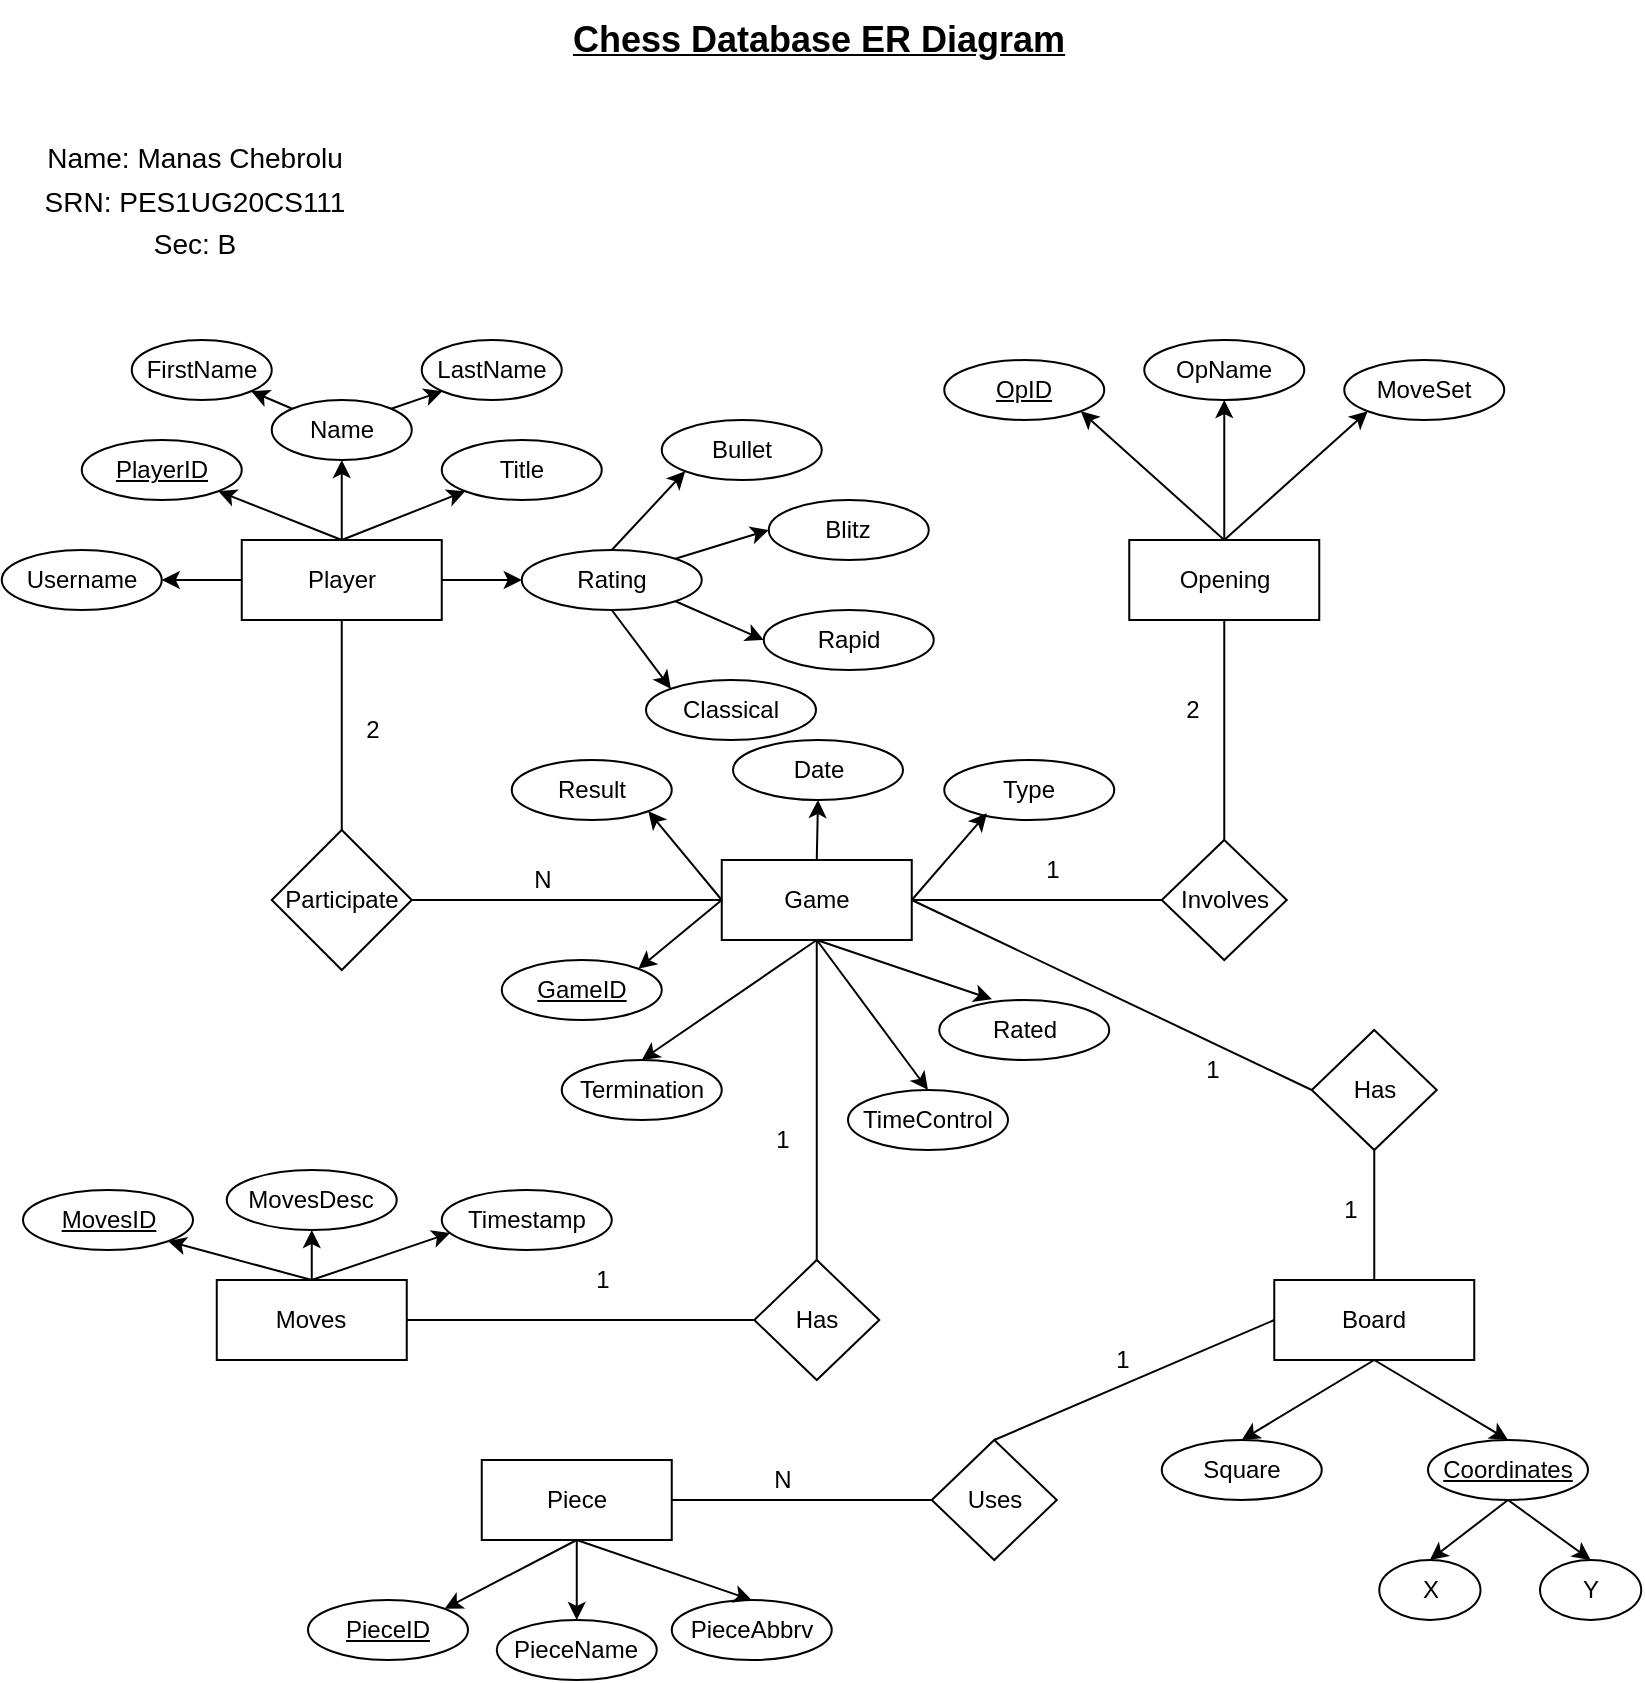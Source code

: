 <mxfile version="20.3.0" type="device"><diagram id="R2lEEEUBdFMjLlhIrx00" name="Page-1"><mxGraphModel dx="1093" dy="683" grid="1" gridSize="10" guides="1" tooltips="1" connect="1" arrows="1" fold="1" page="1" pageScale="1" pageWidth="827" pageHeight="1169" math="0" shadow="0" extFonts="Permanent Marker^https://fonts.googleapis.com/css?family=Permanent+Marker"><root><mxCell id="0"/><mxCell id="1" parent="0"/><mxCell id="WM01MD9gDW_-L4FgjYkl-1" value="Player" style="rounded=0;whiteSpace=wrap;html=1;" parent="1" vertex="1"><mxGeometry x="126.88" y="280" width="100" height="40" as="geometry"/></mxCell><mxCell id="WM01MD9gDW_-L4FgjYkl-2" value="Name" style="ellipse;whiteSpace=wrap;html=1;" parent="1" vertex="1"><mxGeometry x="141.88" y="210" width="70" height="30" as="geometry"/></mxCell><mxCell id="WM01MD9gDW_-L4FgjYkl-3" value="Title" style="ellipse;whiteSpace=wrap;html=1;" parent="1" vertex="1"><mxGeometry x="226.88" y="230" width="80" height="30" as="geometry"/></mxCell><mxCell id="WM01MD9gDW_-L4FgjYkl-4" value="&lt;u&gt;PlayerID&lt;/u&gt;" style="ellipse;whiteSpace=wrap;html=1;" parent="1" vertex="1"><mxGeometry x="46.88" y="230" width="80" height="30" as="geometry"/></mxCell><mxCell id="WM01MD9gDW_-L4FgjYkl-5" value="Rating" style="ellipse;whiteSpace=wrap;html=1;" parent="1" vertex="1"><mxGeometry x="266.88" y="285" width="90" height="30" as="geometry"/></mxCell><mxCell id="WM01MD9gDW_-L4FgjYkl-6" value="Blitz" style="ellipse;whiteSpace=wrap;html=1;" parent="1" vertex="1"><mxGeometry x="390.38" y="260" width="80" height="30" as="geometry"/></mxCell><mxCell id="WM01MD9gDW_-L4FgjYkl-7" value="Rapid" style="ellipse;whiteSpace=wrap;html=1;" parent="1" vertex="1"><mxGeometry x="387.88" y="315" width="85" height="30" as="geometry"/></mxCell><mxCell id="WM01MD9gDW_-L4FgjYkl-8" value="Classical" style="ellipse;whiteSpace=wrap;html=1;" parent="1" vertex="1"><mxGeometry x="329" y="350" width="85" height="30" as="geometry"/></mxCell><mxCell id="WM01MD9gDW_-L4FgjYkl-10" value="" style="endArrow=classic;html=1;rounded=0;entryX=1;entryY=1;entryDx=0;entryDy=0;exitX=0.5;exitY=0;exitDx=0;exitDy=0;" parent="1" source="WM01MD9gDW_-L4FgjYkl-1" target="WM01MD9gDW_-L4FgjYkl-4" edge="1"><mxGeometry width="50" height="50" relative="1" as="geometry"><mxPoint x="166.88" y="500" as="sourcePoint"/><mxPoint x="216.88" y="450" as="targetPoint"/></mxGeometry></mxCell><mxCell id="WM01MD9gDW_-L4FgjYkl-11" value="" style="endArrow=classic;html=1;rounded=0;entryX=0.5;entryY=1;entryDx=0;entryDy=0;exitX=0.5;exitY=0;exitDx=0;exitDy=0;" parent="1" source="WM01MD9gDW_-L4FgjYkl-1" target="WM01MD9gDW_-L4FgjYkl-2" edge="1"><mxGeometry width="50" height="50" relative="1" as="geometry"><mxPoint x="186.88" y="510" as="sourcePoint"/><mxPoint x="236.88" y="460" as="targetPoint"/></mxGeometry></mxCell><mxCell id="WM01MD9gDW_-L4FgjYkl-12" value="" style="endArrow=classic;html=1;rounded=0;entryX=0;entryY=1;entryDx=0;entryDy=0;exitX=0.5;exitY=0;exitDx=0;exitDy=0;" parent="1" source="WM01MD9gDW_-L4FgjYkl-1" target="WM01MD9gDW_-L4FgjYkl-3" edge="1"><mxGeometry width="50" height="50" relative="1" as="geometry"><mxPoint x="136.88" y="490" as="sourcePoint"/><mxPoint x="186.88" y="440" as="targetPoint"/></mxGeometry></mxCell><mxCell id="WM01MD9gDW_-L4FgjYkl-13" value="" style="endArrow=classic;html=1;rounded=0;entryX=0;entryY=0.5;entryDx=0;entryDy=0;exitX=1;exitY=0.5;exitDx=0;exitDy=0;" parent="1" source="WM01MD9gDW_-L4FgjYkl-1" target="WM01MD9gDW_-L4FgjYkl-5" edge="1"><mxGeometry width="50" height="50" relative="1" as="geometry"><mxPoint x="126.88" y="510" as="sourcePoint"/><mxPoint x="176.88" y="460" as="targetPoint"/></mxGeometry></mxCell><mxCell id="WM01MD9gDW_-L4FgjYkl-14" value="" style="endArrow=classic;html=1;rounded=0;entryX=0;entryY=0.5;entryDx=0;entryDy=0;exitX=1;exitY=0;exitDx=0;exitDy=0;" parent="1" source="WM01MD9gDW_-L4FgjYkl-5" target="WM01MD9gDW_-L4FgjYkl-6" edge="1"><mxGeometry width="50" height="50" relative="1" as="geometry"><mxPoint x="176.88" y="510" as="sourcePoint"/><mxPoint x="226.88" y="460" as="targetPoint"/></mxGeometry></mxCell><mxCell id="WM01MD9gDW_-L4FgjYkl-15" value="" style="endArrow=classic;html=1;rounded=0;entryX=0;entryY=0.5;entryDx=0;entryDy=0;exitX=1;exitY=1;exitDx=0;exitDy=0;" parent="1" source="WM01MD9gDW_-L4FgjYkl-5" target="WM01MD9gDW_-L4FgjYkl-7" edge="1"><mxGeometry width="50" height="50" relative="1" as="geometry"><mxPoint x="156.88" y="470" as="sourcePoint"/><mxPoint x="206.88" y="420" as="targetPoint"/></mxGeometry></mxCell><mxCell id="WM01MD9gDW_-L4FgjYkl-16" value="" style="endArrow=classic;html=1;rounded=0;entryX=0;entryY=0;entryDx=0;entryDy=0;exitX=0.5;exitY=1;exitDx=0;exitDy=0;" parent="1" source="WM01MD9gDW_-L4FgjYkl-5" target="WM01MD9gDW_-L4FgjYkl-8" edge="1"><mxGeometry width="50" height="50" relative="1" as="geometry"><mxPoint x="276.88" y="500" as="sourcePoint"/><mxPoint x="326.88" y="450" as="targetPoint"/></mxGeometry></mxCell><mxCell id="WM01MD9gDW_-L4FgjYkl-17" value="Game" style="rounded=0;whiteSpace=wrap;html=1;" parent="1" vertex="1"><mxGeometry x="366.88" y="440" width="95" height="40" as="geometry"/></mxCell><mxCell id="WM01MD9gDW_-L4FgjYkl-18" value="Participate" style="rhombus;whiteSpace=wrap;html=1;" parent="1" vertex="1"><mxGeometry x="141.88" y="425" width="70" height="70" as="geometry"/></mxCell><mxCell id="WM01MD9gDW_-L4FgjYkl-19" value="" style="endArrow=none;html=1;rounded=0;entryX=0.5;entryY=1;entryDx=0;entryDy=0;exitX=0.5;exitY=0;exitDx=0;exitDy=0;" parent="1" source="WM01MD9gDW_-L4FgjYkl-18" target="WM01MD9gDW_-L4FgjYkl-1" edge="1"><mxGeometry width="50" height="50" relative="1" as="geometry"><mxPoint x="386.88" y="580" as="sourcePoint"/><mxPoint x="436.88" y="530" as="targetPoint"/></mxGeometry></mxCell><mxCell id="WM01MD9gDW_-L4FgjYkl-20" value="" style="endArrow=none;html=1;rounded=0;entryX=1;entryY=0.5;entryDx=0;entryDy=0;exitX=0;exitY=0.5;exitDx=0;exitDy=0;" parent="1" source="WM01MD9gDW_-L4FgjYkl-17" target="WM01MD9gDW_-L4FgjYkl-18" edge="1"><mxGeometry width="50" height="50" relative="1" as="geometry"><mxPoint x="456.88" y="590" as="sourcePoint"/><mxPoint x="506.88" y="540" as="targetPoint"/></mxGeometry></mxCell><mxCell id="WM01MD9gDW_-L4FgjYkl-21" value="&lt;u&gt;GameID&lt;/u&gt;" style="ellipse;whiteSpace=wrap;html=1;" parent="1" vertex="1"><mxGeometry x="256.88" y="490" width="80" height="30" as="geometry"/></mxCell><mxCell id="WM01MD9gDW_-L4FgjYkl-22" value="Termination" style="ellipse;whiteSpace=wrap;html=1;" parent="1" vertex="1"><mxGeometry x="286.88" y="540" width="80" height="30" as="geometry"/></mxCell><mxCell id="WM01MD9gDW_-L4FgjYkl-23" value="Result" style="ellipse;whiteSpace=wrap;html=1;" parent="1" vertex="1"><mxGeometry x="261.88" y="390" width="80" height="30" as="geometry"/></mxCell><mxCell id="WM01MD9gDW_-L4FgjYkl-24" value="TimeControl" style="ellipse;whiteSpace=wrap;html=1;" parent="1" vertex="1"><mxGeometry x="430" y="555" width="80" height="30" as="geometry"/></mxCell><mxCell id="WM01MD9gDW_-L4FgjYkl-27" value="" style="endArrow=classic;html=1;rounded=0;entryX=1;entryY=0;entryDx=0;entryDy=0;exitX=0;exitY=0.5;exitDx=0;exitDy=0;" parent="1" source="WM01MD9gDW_-L4FgjYkl-17" target="WM01MD9gDW_-L4FgjYkl-21" edge="1"><mxGeometry width="50" height="50" relative="1" as="geometry"><mxPoint x="296.88" y="650" as="sourcePoint"/><mxPoint x="346.88" y="600" as="targetPoint"/></mxGeometry></mxCell><mxCell id="WM01MD9gDW_-L4FgjYkl-28" value="" style="endArrow=classic;html=1;rounded=0;entryX=0.5;entryY=0;entryDx=0;entryDy=0;exitX=0.5;exitY=1;exitDx=0;exitDy=0;" parent="1" source="WM01MD9gDW_-L4FgjYkl-17" target="WM01MD9gDW_-L4FgjYkl-22" edge="1"><mxGeometry width="50" height="50" relative="1" as="geometry"><mxPoint x="226.88" y="680" as="sourcePoint"/><mxPoint x="276.88" y="630" as="targetPoint"/></mxGeometry></mxCell><mxCell id="WM01MD9gDW_-L4FgjYkl-29" value="" style="endArrow=classic;html=1;rounded=0;entryX=1;entryY=1;entryDx=0;entryDy=0;exitX=0;exitY=0.5;exitDx=0;exitDy=0;" parent="1" source="WM01MD9gDW_-L4FgjYkl-17" target="WM01MD9gDW_-L4FgjYkl-23" edge="1"><mxGeometry width="50" height="50" relative="1" as="geometry"><mxPoint x="286.88" y="690" as="sourcePoint"/><mxPoint x="336.88" y="640" as="targetPoint"/></mxGeometry></mxCell><mxCell id="WM01MD9gDW_-L4FgjYkl-30" value="" style="endArrow=classic;html=1;rounded=0;entryX=0.5;entryY=0;entryDx=0;entryDy=0;exitX=0.5;exitY=1;exitDx=0;exitDy=0;" parent="1" source="WM01MD9gDW_-L4FgjYkl-17" target="WM01MD9gDW_-L4FgjYkl-24" edge="1"><mxGeometry width="50" height="50" relative="1" as="geometry"><mxPoint x="226.88" y="680" as="sourcePoint"/><mxPoint x="276.88" y="630" as="targetPoint"/></mxGeometry></mxCell><mxCell id="WM01MD9gDW_-L4FgjYkl-33" value="Date" style="ellipse;whiteSpace=wrap;html=1;" parent="1" vertex="1"><mxGeometry x="372.5" y="380" width="85" height="30" as="geometry"/></mxCell><mxCell id="WM01MD9gDW_-L4FgjYkl-34" value="FirstName" style="ellipse;whiteSpace=wrap;html=1;" parent="1" vertex="1"><mxGeometry x="71.88" y="180" width="70" height="30" as="geometry"/></mxCell><mxCell id="WM01MD9gDW_-L4FgjYkl-35" value="LastName" style="ellipse;whiteSpace=wrap;html=1;" parent="1" vertex="1"><mxGeometry x="216.88" y="180" width="70" height="30" as="geometry"/></mxCell><mxCell id="WM01MD9gDW_-L4FgjYkl-36" value="" style="endArrow=classic;html=1;rounded=0;entryX=1;entryY=1;entryDx=0;entryDy=0;exitX=0;exitY=0;exitDx=0;exitDy=0;" parent="1" source="WM01MD9gDW_-L4FgjYkl-2" target="WM01MD9gDW_-L4FgjYkl-34" edge="1"><mxGeometry width="50" height="50" relative="1" as="geometry"><mxPoint x="46.88" y="400" as="sourcePoint"/><mxPoint x="96.88" y="350" as="targetPoint"/></mxGeometry></mxCell><mxCell id="WM01MD9gDW_-L4FgjYkl-37" value="" style="endArrow=classic;html=1;rounded=0;entryX=0;entryY=1;entryDx=0;entryDy=0;exitX=1;exitY=0;exitDx=0;exitDy=0;" parent="1" source="WM01MD9gDW_-L4FgjYkl-2" target="WM01MD9gDW_-L4FgjYkl-35" edge="1"><mxGeometry width="50" height="50" relative="1" as="geometry"><mxPoint x="46.88" y="410" as="sourcePoint"/><mxPoint x="96.88" y="360" as="targetPoint"/></mxGeometry></mxCell><mxCell id="WM01MD9gDW_-L4FgjYkl-38" value="" style="endArrow=classic;html=1;rounded=0;entryX=0.5;entryY=1;entryDx=0;entryDy=0;exitX=0.5;exitY=0;exitDx=0;exitDy=0;" parent="1" source="WM01MD9gDW_-L4FgjYkl-17" target="WM01MD9gDW_-L4FgjYkl-33" edge="1"><mxGeometry width="50" height="50" relative="1" as="geometry"><mxPoint x="146.88" y="600" as="sourcePoint"/><mxPoint x="196.88" y="550" as="targetPoint"/></mxGeometry></mxCell><mxCell id="WM01MD9gDW_-L4FgjYkl-40" value="N" style="text;html=1;align=center;verticalAlign=middle;resizable=0;points=[];autosize=1;strokeColor=none;fillColor=none;" parent="1" vertex="1"><mxGeometry x="261.88" y="435" width="30" height="30" as="geometry"/></mxCell><mxCell id="WM01MD9gDW_-L4FgjYkl-41" value="2" style="text;html=1;align=center;verticalAlign=middle;resizable=0;points=[];autosize=1;strokeColor=none;fillColor=none;" parent="1" vertex="1"><mxGeometry x="176.88" y="360" width="30" height="30" as="geometry"/></mxCell><mxCell id="WM01MD9gDW_-L4FgjYkl-46" value="Username" style="ellipse;whiteSpace=wrap;html=1;" parent="1" vertex="1"><mxGeometry x="6.88" y="285" width="80" height="30" as="geometry"/></mxCell><mxCell id="WM01MD9gDW_-L4FgjYkl-48" value="" style="endArrow=classic;html=1;rounded=0;entryX=1;entryY=0.5;entryDx=0;entryDy=0;exitX=0;exitY=0.5;exitDx=0;exitDy=0;" parent="1" source="WM01MD9gDW_-L4FgjYkl-1" target="WM01MD9gDW_-L4FgjYkl-46" edge="1"><mxGeometry width="50" height="50" relative="1" as="geometry"><mxPoint x="16.88" y="600" as="sourcePoint"/><mxPoint x="66.88" y="550" as="targetPoint"/></mxGeometry></mxCell><mxCell id="WM01MD9gDW_-L4FgjYkl-51" value="Has" style="rhombus;whiteSpace=wrap;html=1;" parent="1" vertex="1"><mxGeometry x="383.13" y="640" width="62.5" height="60" as="geometry"/></mxCell><mxCell id="WM01MD9gDW_-L4FgjYkl-54" value="" style="endArrow=none;html=1;rounded=0;entryX=0.5;entryY=1;entryDx=0;entryDy=0;exitX=0.5;exitY=0;exitDx=0;exitDy=0;" parent="1" source="WM01MD9gDW_-L4FgjYkl-51" target="WM01MD9gDW_-L4FgjYkl-17" edge="1"><mxGeometry width="50" height="50" relative="1" as="geometry"><mxPoint x="166.88" y="710" as="sourcePoint"/><mxPoint x="216.88" y="660" as="targetPoint"/></mxGeometry></mxCell><mxCell id="WM01MD9gDW_-L4FgjYkl-55" value="Moves" style="rounded=0;whiteSpace=wrap;html=1;" parent="1" vertex="1"><mxGeometry x="114.38" y="650" width="95" height="40" as="geometry"/></mxCell><mxCell id="WM01MD9gDW_-L4FgjYkl-56" value="&lt;u&gt;MovesID&lt;/u&gt;" style="ellipse;whiteSpace=wrap;html=1;" parent="1" vertex="1"><mxGeometry x="17.5" y="605" width="85" height="30" as="geometry"/></mxCell><mxCell id="WM01MD9gDW_-L4FgjYkl-57" value="MovesDesc" style="ellipse;whiteSpace=wrap;html=1;" parent="1" vertex="1"><mxGeometry x="119.38" y="595" width="85" height="30" as="geometry"/></mxCell><mxCell id="WM01MD9gDW_-L4FgjYkl-58" value="Timestamp" style="ellipse;whiteSpace=wrap;html=1;" parent="1" vertex="1"><mxGeometry x="226.88" y="605" width="85" height="30" as="geometry"/></mxCell><mxCell id="WM01MD9gDW_-L4FgjYkl-60" value="" style="endArrow=classic;html=1;rounded=0;exitX=0.5;exitY=0;exitDx=0;exitDy=0;entryX=0.049;entryY=0.718;entryDx=0;entryDy=0;entryPerimeter=0;" parent="1" source="WM01MD9gDW_-L4FgjYkl-55" target="WM01MD9gDW_-L4FgjYkl-58" edge="1"><mxGeometry width="50" height="50" relative="1" as="geometry"><mxPoint x="-50.62" y="660" as="sourcePoint"/><mxPoint x="-0.62" y="610" as="targetPoint"/></mxGeometry></mxCell><mxCell id="WM01MD9gDW_-L4FgjYkl-61" value="" style="endArrow=classic;html=1;rounded=0;entryX=0.5;entryY=1;entryDx=0;entryDy=0;exitX=0.5;exitY=0;exitDx=0;exitDy=0;" parent="1" source="WM01MD9gDW_-L4FgjYkl-55" target="WM01MD9gDW_-L4FgjYkl-57" edge="1"><mxGeometry width="50" height="50" relative="1" as="geometry"><mxPoint x="39.38" y="730" as="sourcePoint"/><mxPoint x="89.38" y="680" as="targetPoint"/></mxGeometry></mxCell><mxCell id="WM01MD9gDW_-L4FgjYkl-62" value="" style="endArrow=classic;html=1;rounded=0;entryX=1;entryY=1;entryDx=0;entryDy=0;exitX=0.5;exitY=0;exitDx=0;exitDy=0;" parent="1" source="WM01MD9gDW_-L4FgjYkl-55" target="WM01MD9gDW_-L4FgjYkl-56" edge="1"><mxGeometry width="50" height="50" relative="1" as="geometry"><mxPoint x="29.38" y="740" as="sourcePoint"/><mxPoint x="79.38" y="690" as="targetPoint"/></mxGeometry></mxCell><mxCell id="WM01MD9gDW_-L4FgjYkl-63" value="" style="endArrow=none;html=1;rounded=0;entryX=0;entryY=0.5;entryDx=0;entryDy=0;exitX=1;exitY=0.5;exitDx=0;exitDy=0;" parent="1" source="WM01MD9gDW_-L4FgjYkl-55" target="WM01MD9gDW_-L4FgjYkl-51" edge="1"><mxGeometry width="50" height="50" relative="1" as="geometry"><mxPoint x="216.88" y="790" as="sourcePoint"/><mxPoint x="266.88" y="740" as="targetPoint"/></mxGeometry></mxCell><mxCell id="WM01MD9gDW_-L4FgjYkl-64" value="Opening" style="rounded=0;whiteSpace=wrap;html=1;" parent="1" vertex="1"><mxGeometry x="570.63" y="280" width="95" height="40" as="geometry"/></mxCell><mxCell id="WM01MD9gDW_-L4FgjYkl-65" value="&lt;u&gt;OpID&lt;/u&gt;" style="ellipse;whiteSpace=wrap;html=1;" parent="1" vertex="1"><mxGeometry x="478.13" y="190" width="80" height="30" as="geometry"/></mxCell><mxCell id="WM01MD9gDW_-L4FgjYkl-66" value="OpName" style="ellipse;whiteSpace=wrap;html=1;" parent="1" vertex="1"><mxGeometry x="578.13" y="180" width="80" height="30" as="geometry"/></mxCell><mxCell id="WM01MD9gDW_-L4FgjYkl-68" value="MoveSet" style="ellipse;whiteSpace=wrap;html=1;" parent="1" vertex="1"><mxGeometry x="678.13" y="190" width="80" height="30" as="geometry"/></mxCell><mxCell id="WM01MD9gDW_-L4FgjYkl-69" value="" style="endArrow=classic;html=1;rounded=0;entryX=1;entryY=1;entryDx=0;entryDy=0;exitX=0.5;exitY=0;exitDx=0;exitDy=0;" parent="1" source="WM01MD9gDW_-L4FgjYkl-64" target="WM01MD9gDW_-L4FgjYkl-65" edge="1"><mxGeometry width="50" height="50" relative="1" as="geometry"><mxPoint x="546.88" y="280" as="sourcePoint"/><mxPoint x="596.88" y="230" as="targetPoint"/></mxGeometry></mxCell><mxCell id="WM01MD9gDW_-L4FgjYkl-70" value="" style="endArrow=classic;html=1;rounded=0;entryX=0.5;entryY=1;entryDx=0;entryDy=0;exitX=0.5;exitY=0;exitDx=0;exitDy=0;" parent="1" source="WM01MD9gDW_-L4FgjYkl-64" target="WM01MD9gDW_-L4FgjYkl-66" edge="1"><mxGeometry width="50" height="50" relative="1" as="geometry"><mxPoint x="576.88" y="290" as="sourcePoint"/><mxPoint x="626.88" y="240" as="targetPoint"/></mxGeometry></mxCell><mxCell id="WM01MD9gDW_-L4FgjYkl-71" value="" style="endArrow=classic;html=1;rounded=0;entryX=0;entryY=1;entryDx=0;entryDy=0;exitX=0.5;exitY=0;exitDx=0;exitDy=0;" parent="1" source="WM01MD9gDW_-L4FgjYkl-64" target="WM01MD9gDW_-L4FgjYkl-68" edge="1"><mxGeometry width="50" height="50" relative="1" as="geometry"><mxPoint x="536.88" y="270" as="sourcePoint"/><mxPoint x="586.88" y="220" as="targetPoint"/></mxGeometry></mxCell><mxCell id="WM01MD9gDW_-L4FgjYkl-72" value="Involves" style="rhombus;whiteSpace=wrap;html=1;" parent="1" vertex="1"><mxGeometry x="586.88" y="430" width="62.5" height="60" as="geometry"/></mxCell><mxCell id="WM01MD9gDW_-L4FgjYkl-73" value="" style="endArrow=none;html=1;rounded=0;exitX=1;exitY=0.5;exitDx=0;exitDy=0;entryX=0;entryY=0.5;entryDx=0;entryDy=0;" parent="1" source="WM01MD9gDW_-L4FgjYkl-17" target="WM01MD9gDW_-L4FgjYkl-72" edge="1"><mxGeometry width="50" height="50" relative="1" as="geometry"><mxPoint x="666.88" y="360" as="sourcePoint"/><mxPoint x="716.88" y="310" as="targetPoint"/></mxGeometry></mxCell><mxCell id="WM01MD9gDW_-L4FgjYkl-74" value="" style="endArrow=none;html=1;rounded=0;exitX=0.5;exitY=0;exitDx=0;exitDy=0;entryX=0.5;entryY=1;entryDx=0;entryDy=0;" parent="1" source="WM01MD9gDW_-L4FgjYkl-72" target="WM01MD9gDW_-L4FgjYkl-64" edge="1"><mxGeometry width="50" height="50" relative="1" as="geometry"><mxPoint x="736.88" y="380" as="sourcePoint"/><mxPoint x="786.88" y="330" as="targetPoint"/></mxGeometry></mxCell><mxCell id="WM01MD9gDW_-L4FgjYkl-75" value="1" style="text;html=1;align=center;verticalAlign=middle;resizable=0;points=[];autosize=1;strokeColor=none;fillColor=none;" parent="1" vertex="1"><mxGeometry x="516.88" y="430" width="30" height="30" as="geometry"/></mxCell><mxCell id="WM01MD9gDW_-L4FgjYkl-76" value="2" style="text;html=1;align=center;verticalAlign=middle;resizable=0;points=[];autosize=1;strokeColor=none;fillColor=none;" parent="1" vertex="1"><mxGeometry x="586.88" y="350" width="30" height="30" as="geometry"/></mxCell><mxCell id="WM01MD9gDW_-L4FgjYkl-79" value="Board" style="shape=ext;margin=3;whiteSpace=wrap;html=1;align=center;" parent="1" vertex="1"><mxGeometry x="643.13" y="650" width="100" height="40" as="geometry"/></mxCell><mxCell id="WM01MD9gDW_-L4FgjYkl-80" value="Has" style="rhombus;whiteSpace=wrap;html=1;" parent="1" vertex="1"><mxGeometry x="661.88" y="525" width="62.5" height="60" as="geometry"/></mxCell><mxCell id="WM01MD9gDW_-L4FgjYkl-81" value="" style="endArrow=none;html=1;rounded=0;entryX=1;entryY=0.5;entryDx=0;entryDy=0;exitX=0;exitY=0.5;exitDx=0;exitDy=0;" parent="1" source="WM01MD9gDW_-L4FgjYkl-80" target="WM01MD9gDW_-L4FgjYkl-17" edge="1"><mxGeometry width="50" height="50" relative="1" as="geometry"><mxPoint x="446.88" y="830" as="sourcePoint"/><mxPoint x="496.88" y="780" as="targetPoint"/></mxGeometry></mxCell><mxCell id="WM01MD9gDW_-L4FgjYkl-82" value="" style="endArrow=none;html=1;rounded=0;entryX=0.5;entryY=1;entryDx=0;entryDy=0;exitX=0.5;exitY=0;exitDx=0;exitDy=0;" parent="1" source="WM01MD9gDW_-L4FgjYkl-79" target="WM01MD9gDW_-L4FgjYkl-80" edge="1"><mxGeometry width="50" height="50" relative="1" as="geometry"><mxPoint x="506.88" y="820" as="sourcePoint"/><mxPoint x="556.88" y="770" as="targetPoint"/></mxGeometry></mxCell><mxCell id="WM01MD9gDW_-L4FgjYkl-83" value="1" style="text;html=1;align=center;verticalAlign=middle;resizable=0;points=[];autosize=1;strokeColor=none;fillColor=none;" parent="1" vertex="1"><mxGeometry x="596.88" y="530" width="30" height="30" as="geometry"/></mxCell><mxCell id="WM01MD9gDW_-L4FgjYkl-84" value="1" style="text;html=1;align=center;verticalAlign=middle;resizable=0;points=[];autosize=1;strokeColor=none;fillColor=none;" parent="1" vertex="1"><mxGeometry x="665.63" y="600" width="30" height="30" as="geometry"/></mxCell><mxCell id="WM01MD9gDW_-L4FgjYkl-85" value="Square" style="ellipse;whiteSpace=wrap;html=1;" parent="1" vertex="1"><mxGeometry x="586.88" y="730" width="80" height="30" as="geometry"/></mxCell><mxCell id="WM01MD9gDW_-L4FgjYkl-87" value="&lt;u&gt;Coordinates&lt;/u&gt;" style="ellipse;whiteSpace=wrap;html=1;" parent="1" vertex="1"><mxGeometry x="720" y="730" width="80" height="30" as="geometry"/></mxCell><mxCell id="WM01MD9gDW_-L4FgjYkl-89" value="" style="endArrow=classic;html=1;rounded=0;entryX=0.5;entryY=0;entryDx=0;entryDy=0;exitX=0.5;exitY=1;exitDx=0;exitDy=0;" parent="1" source="WM01MD9gDW_-L4FgjYkl-79" target="WM01MD9gDW_-L4FgjYkl-85" edge="1"><mxGeometry width="50" height="50" relative="1" as="geometry"><mxPoint x="456.88" y="840" as="sourcePoint"/><mxPoint x="506.88" y="790" as="targetPoint"/></mxGeometry></mxCell><mxCell id="WM01MD9gDW_-L4FgjYkl-90" value="" style="endArrow=classic;html=1;rounded=0;entryX=0.5;entryY=0;entryDx=0;entryDy=0;exitX=0.5;exitY=1;exitDx=0;exitDy=0;" parent="1" source="WM01MD9gDW_-L4FgjYkl-79" target="WM01MD9gDW_-L4FgjYkl-87" edge="1"><mxGeometry width="50" height="50" relative="1" as="geometry"><mxPoint x="556.88" y="950" as="sourcePoint"/><mxPoint x="606.88" y="900" as="targetPoint"/></mxGeometry></mxCell><mxCell id="WM01MD9gDW_-L4FgjYkl-91" value="Uses" style="rhombus;whiteSpace=wrap;html=1;" parent="1" vertex="1"><mxGeometry x="471.88" y="730" width="62.5" height="60" as="geometry"/></mxCell><mxCell id="WM01MD9gDW_-L4FgjYkl-92" value="" style="endArrow=none;html=1;rounded=0;entryX=0;entryY=0.5;entryDx=0;entryDy=0;exitX=0.5;exitY=0;exitDx=0;exitDy=0;" parent="1" source="WM01MD9gDW_-L4FgjYkl-91" target="WM01MD9gDW_-L4FgjYkl-79" edge="1"><mxGeometry width="50" height="50" relative="1" as="geometry"><mxPoint x="496.88" y="740" as="sourcePoint"/><mxPoint x="286.88" y="800" as="targetPoint"/></mxGeometry></mxCell><mxCell id="WM01MD9gDW_-L4FgjYkl-93" value="Piece" style="rounded=0;whiteSpace=wrap;html=1;" parent="1" vertex="1"><mxGeometry x="246.88" y="740" width="95" height="40" as="geometry"/></mxCell><mxCell id="WM01MD9gDW_-L4FgjYkl-94" value="" style="endArrow=none;html=1;rounded=0;entryX=0;entryY=0.5;entryDx=0;entryDy=0;exitX=1;exitY=0.5;exitDx=0;exitDy=0;" parent="1" source="WM01MD9gDW_-L4FgjYkl-93" target="WM01MD9gDW_-L4FgjYkl-91" edge="1"><mxGeometry width="50" height="50" relative="1" as="geometry"><mxPoint x="336.88" y="760" as="sourcePoint"/><mxPoint x="346.88" y="870" as="targetPoint"/></mxGeometry></mxCell><mxCell id="WM01MD9gDW_-L4FgjYkl-95" value="&lt;u&gt;PieceID&lt;/u&gt;" style="ellipse;whiteSpace=wrap;html=1;" parent="1" vertex="1"><mxGeometry x="160" y="810" width="80" height="30" as="geometry"/></mxCell><mxCell id="WM01MD9gDW_-L4FgjYkl-100" value="PieceName" style="ellipse;whiteSpace=wrap;html=1;" parent="1" vertex="1"><mxGeometry x="254.38" y="820" width="80" height="30" as="geometry"/></mxCell><mxCell id="WM01MD9gDW_-L4FgjYkl-101" style="edgeStyle=orthogonalEdgeStyle;rounded=0;orthogonalLoop=1;jettySize=auto;html=1;exitX=0.5;exitY=1;exitDx=0;exitDy=0;" parent="1" source="WM01MD9gDW_-L4FgjYkl-95" target="WM01MD9gDW_-L4FgjYkl-95" edge="1"><mxGeometry relative="1" as="geometry"/></mxCell><mxCell id="WM01MD9gDW_-L4FgjYkl-102" value="PieceAbbrv" style="ellipse;whiteSpace=wrap;html=1;" parent="1" vertex="1"><mxGeometry x="341.88" y="810" width="80" height="30" as="geometry"/></mxCell><mxCell id="WM01MD9gDW_-L4FgjYkl-103" value="" style="endArrow=classic;html=1;rounded=0;entryX=1;entryY=0;entryDx=0;entryDy=0;exitX=0.5;exitY=1;exitDx=0;exitDy=0;" parent="1" source="WM01MD9gDW_-L4FgjYkl-93" target="WM01MD9gDW_-L4FgjYkl-95" edge="1"><mxGeometry width="50" height="50" relative="1" as="geometry"><mxPoint x="206.88" y="960" as="sourcePoint"/><mxPoint x="256.88" y="910" as="targetPoint"/></mxGeometry></mxCell><mxCell id="WM01MD9gDW_-L4FgjYkl-104" value="" style="endArrow=classic;html=1;rounded=0;entryX=0.5;entryY=0;entryDx=0;entryDy=0;exitX=0.5;exitY=1;exitDx=0;exitDy=0;" parent="1" source="WM01MD9gDW_-L4FgjYkl-93" target="WM01MD9gDW_-L4FgjYkl-100" edge="1"><mxGeometry width="50" height="50" relative="1" as="geometry"><mxPoint x="186.88" y="990" as="sourcePoint"/><mxPoint x="236.88" y="940" as="targetPoint"/></mxGeometry></mxCell><mxCell id="WM01MD9gDW_-L4FgjYkl-105" value="" style="endArrow=classic;html=1;rounded=0;entryX=0.5;entryY=0;entryDx=0;entryDy=0;exitX=0.5;exitY=1;exitDx=0;exitDy=0;" parent="1" source="WM01MD9gDW_-L4FgjYkl-93" target="WM01MD9gDW_-L4FgjYkl-102" edge="1"><mxGeometry width="50" height="50" relative="1" as="geometry"><mxPoint x="166.88" y="950" as="sourcePoint"/><mxPoint x="216.88" y="900" as="targetPoint"/></mxGeometry></mxCell><mxCell id="WM01MD9gDW_-L4FgjYkl-108" value="1" style="text;html=1;align=center;verticalAlign=middle;resizable=0;points=[];autosize=1;strokeColor=none;fillColor=none;" parent="1" vertex="1"><mxGeometry x="291.88" y="635" width="30" height="30" as="geometry"/></mxCell><mxCell id="WM01MD9gDW_-L4FgjYkl-109" value="1" style="text;html=1;align=center;verticalAlign=middle;resizable=0;points=[];autosize=1;strokeColor=none;fillColor=none;" parent="1" vertex="1"><mxGeometry x="381.88" y="565" width="30" height="30" as="geometry"/></mxCell><mxCell id="WM01MD9gDW_-L4FgjYkl-110" value="1" style="text;html=1;align=center;verticalAlign=middle;resizable=0;points=[];autosize=1;strokeColor=none;fillColor=none;" parent="1" vertex="1"><mxGeometry x="551.88" y="675" width="30" height="30" as="geometry"/></mxCell><mxCell id="WM01MD9gDW_-L4FgjYkl-111" value="N" style="text;html=1;align=center;verticalAlign=middle;resizable=0;points=[];autosize=1;strokeColor=none;fillColor=none;" parent="1" vertex="1"><mxGeometry x="381.88" y="735" width="30" height="30" as="geometry"/></mxCell><mxCell id="WM01MD9gDW_-L4FgjYkl-115" value="&lt;font style=&quot;font-size: 18px;&quot;&gt;&lt;b&gt;&lt;u&gt;Chess Database ER Diagram&lt;/u&gt;&lt;/b&gt;&lt;/font&gt;" style="text;html=1;align=center;verticalAlign=middle;resizable=0;points=[];autosize=1;strokeColor=none;fillColor=none;" parent="1" vertex="1"><mxGeometry x="280" y="10" width="270" height="40" as="geometry"/></mxCell><mxCell id="WM01MD9gDW_-L4FgjYkl-117" value="&lt;font style=&quot;font-size: 14px;&quot;&gt;Name: Manas Chebrolu&lt;br&gt;SRN: PES1UG20CS111&lt;br&gt;Sec: B&lt;br&gt;&lt;/font&gt;" style="text;html=1;align=center;verticalAlign=middle;resizable=0;points=[];autosize=1;strokeColor=none;fillColor=none;fontSize=18;" parent="1" vertex="1"><mxGeometry x="17.5" y="70" width="170" height="80" as="geometry"/></mxCell><mxCell id="KPdvSJCFHNDr6ggb0R_z-1" value="Type" style="ellipse;whiteSpace=wrap;html=1;" parent="1" vertex="1"><mxGeometry x="478.13" y="390" width="85" height="30" as="geometry"/></mxCell><mxCell id="KPdvSJCFHNDr6ggb0R_z-2" value="" style="endArrow=classic;html=1;rounded=0;entryX=0.251;entryY=0.889;entryDx=0;entryDy=0;exitX=1;exitY=0.5;exitDx=0;exitDy=0;entryPerimeter=0;" parent="1" source="WM01MD9gDW_-L4FgjYkl-17" target="KPdvSJCFHNDr6ggb0R_z-1" edge="1"><mxGeometry width="50" height="50" relative="1" as="geometry"><mxPoint x="480" y="350" as="sourcePoint"/><mxPoint x="530" y="300" as="targetPoint"/></mxGeometry></mxCell><mxCell id="26yrfwi68gq6YznqHzMD-1" value="Bullet" style="ellipse;whiteSpace=wrap;html=1;" parent="1" vertex="1"><mxGeometry x="336.88" y="220" width="80" height="30" as="geometry"/></mxCell><mxCell id="26yrfwi68gq6YznqHzMD-2" value="" style="endArrow=classic;html=1;rounded=0;entryX=0;entryY=1;entryDx=0;entryDy=0;exitX=0.5;exitY=0;exitDx=0;exitDy=0;" parent="1" source="WM01MD9gDW_-L4FgjYkl-5" target="26yrfwi68gq6YznqHzMD-1" edge="1"><mxGeometry width="50" height="50" relative="1" as="geometry"><mxPoint x="303.13" y="270" as="sourcePoint"/><mxPoint x="348.13" y="240.0" as="targetPoint"/></mxGeometry></mxCell><mxCell id="zy50ENeZrCmSGGOP0Vc_-1" value="X" style="ellipse;whiteSpace=wrap;html=1;" vertex="1" parent="1"><mxGeometry x="695.63" y="790" width="50.62" height="30" as="geometry"/></mxCell><mxCell id="zy50ENeZrCmSGGOP0Vc_-2" value="Y" style="ellipse;whiteSpace=wrap;html=1;" vertex="1" parent="1"><mxGeometry x="776" y="790" width="50.62" height="30" as="geometry"/></mxCell><mxCell id="zy50ENeZrCmSGGOP0Vc_-3" value="" style="endArrow=classic;html=1;rounded=0;entryX=0.5;entryY=0;entryDx=0;entryDy=0;exitX=0.5;exitY=1;exitDx=0;exitDy=0;" edge="1" parent="1" source="WM01MD9gDW_-L4FgjYkl-87" target="zy50ENeZrCmSGGOP0Vc_-1"><mxGeometry width="50" height="50" relative="1" as="geometry"><mxPoint x="703.13" y="700" as="sourcePoint"/><mxPoint x="648.13" y="740" as="targetPoint"/></mxGeometry></mxCell><mxCell id="zy50ENeZrCmSGGOP0Vc_-4" value="" style="endArrow=classic;html=1;rounded=0;entryX=0.5;entryY=0;entryDx=0;entryDy=0;exitX=0.5;exitY=1;exitDx=0;exitDy=0;" edge="1" parent="1" source="WM01MD9gDW_-L4FgjYkl-87" target="zy50ENeZrCmSGGOP0Vc_-2"><mxGeometry width="50" height="50" relative="1" as="geometry"><mxPoint x="770" y="770" as="sourcePoint"/><mxPoint x="730.94" y="800" as="targetPoint"/></mxGeometry></mxCell><mxCell id="zy50ENeZrCmSGGOP0Vc_-7" value="Rated" style="ellipse;whiteSpace=wrap;html=1;" vertex="1" parent="1"><mxGeometry x="475.63" y="510" width="85" height="30" as="geometry"/></mxCell><mxCell id="zy50ENeZrCmSGGOP0Vc_-8" value="" style="endArrow=classic;html=1;rounded=0;entryX=0.31;entryY=-0.012;entryDx=0;entryDy=0;exitX=0.5;exitY=1;exitDx=0;exitDy=0;entryPerimeter=0;" edge="1" parent="1" source="WM01MD9gDW_-L4FgjYkl-17" target="zy50ENeZrCmSGGOP0Vc_-7"><mxGeometry width="50" height="50" relative="1" as="geometry"><mxPoint x="471.88" y="470" as="sourcePoint"/><mxPoint x="509.465" y="426.67" as="targetPoint"/></mxGeometry></mxCell></root></mxGraphModel></diagram></mxfile>